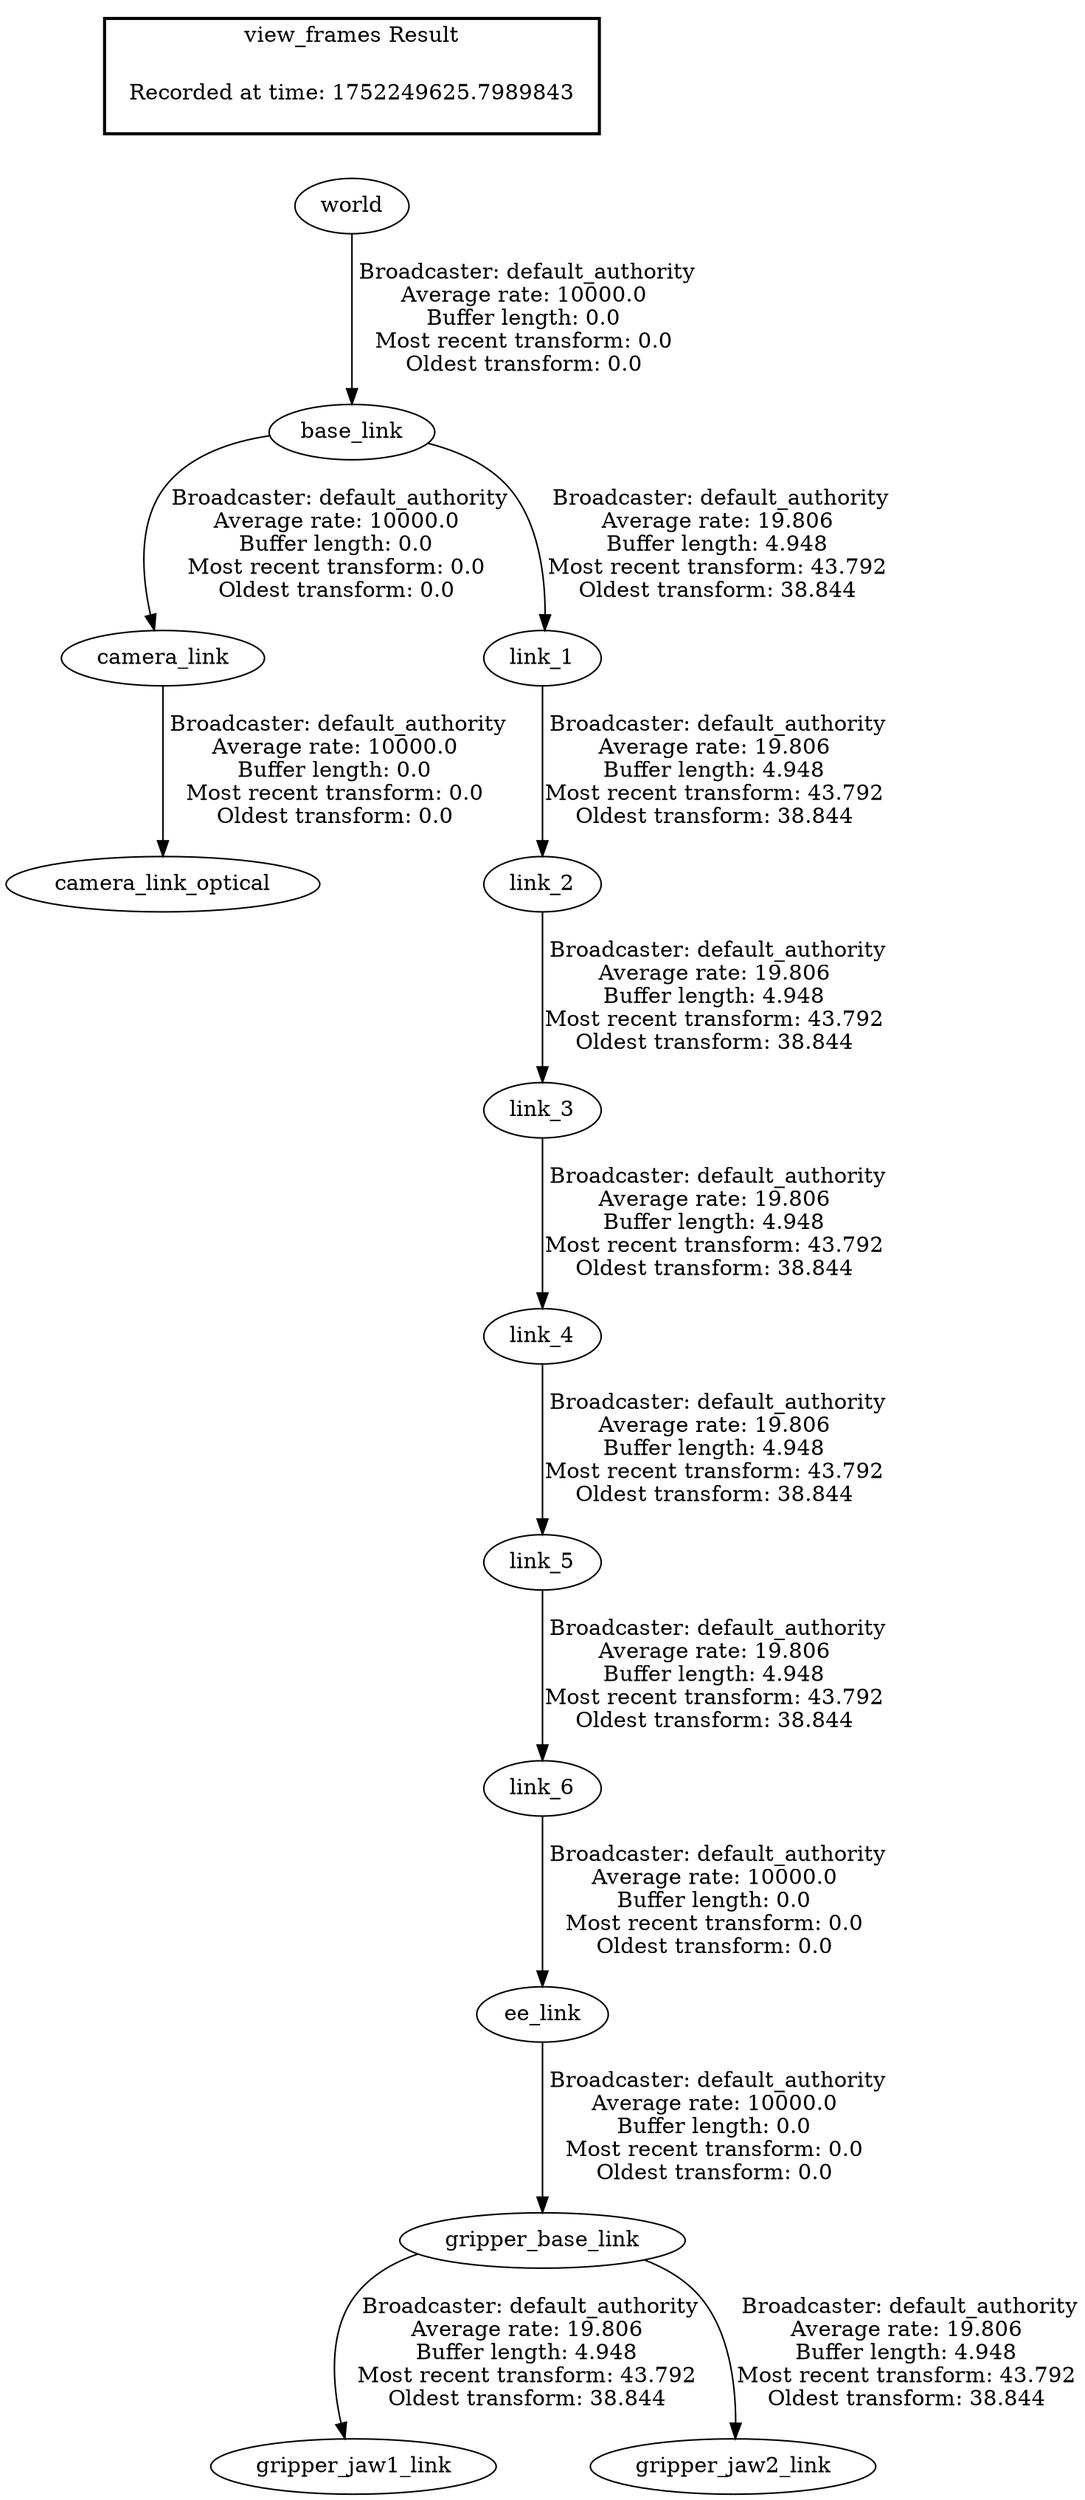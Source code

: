digraph G {
"world" -> "base_link"[label=" Broadcaster: default_authority\nAverage rate: 10000.0\nBuffer length: 0.0\nMost recent transform: 0.0\nOldest transform: 0.0\n"];
"base_link" -> "camera_link"[label=" Broadcaster: default_authority\nAverage rate: 10000.0\nBuffer length: 0.0\nMost recent transform: 0.0\nOldest transform: 0.0\n"];
"camera_link" -> "camera_link_optical"[label=" Broadcaster: default_authority\nAverage rate: 10000.0\nBuffer length: 0.0\nMost recent transform: 0.0\nOldest transform: 0.0\n"];
"link_6" -> "ee_link"[label=" Broadcaster: default_authority\nAverage rate: 10000.0\nBuffer length: 0.0\nMost recent transform: 0.0\nOldest transform: 0.0\n"];
"link_5" -> "link_6"[label=" Broadcaster: default_authority\nAverage rate: 19.806\nBuffer length: 4.948\nMost recent transform: 43.792\nOldest transform: 38.844\n"];
"ee_link" -> "gripper_base_link"[label=" Broadcaster: default_authority\nAverage rate: 10000.0\nBuffer length: 0.0\nMost recent transform: 0.0\nOldest transform: 0.0\n"];
"gripper_base_link" -> "gripper_jaw1_link"[label=" Broadcaster: default_authority\nAverage rate: 19.806\nBuffer length: 4.948\nMost recent transform: 43.792\nOldest transform: 38.844\n"];
"gripper_base_link" -> "gripper_jaw2_link"[label=" Broadcaster: default_authority\nAverage rate: 19.806\nBuffer length: 4.948\nMost recent transform: 43.792\nOldest transform: 38.844\n"];
"base_link" -> "link_1"[label=" Broadcaster: default_authority\nAverage rate: 19.806\nBuffer length: 4.948\nMost recent transform: 43.792\nOldest transform: 38.844\n"];
"link_1" -> "link_2"[label=" Broadcaster: default_authority\nAverage rate: 19.806\nBuffer length: 4.948\nMost recent transform: 43.792\nOldest transform: 38.844\n"];
"link_2" -> "link_3"[label=" Broadcaster: default_authority\nAverage rate: 19.806\nBuffer length: 4.948\nMost recent transform: 43.792\nOldest transform: 38.844\n"];
"link_3" -> "link_4"[label=" Broadcaster: default_authority\nAverage rate: 19.806\nBuffer length: 4.948\nMost recent transform: 43.792\nOldest transform: 38.844\n"];
"link_4" -> "link_5"[label=" Broadcaster: default_authority\nAverage rate: 19.806\nBuffer length: 4.948\nMost recent transform: 43.792\nOldest transform: 38.844\n"];
edge [style=invis];
 subgraph cluster_legend { style=bold; color=black; label ="view_frames Result";
"Recorded at time: 1752249625.7989843"[ shape=plaintext ] ;
}->"world";
}
